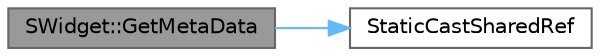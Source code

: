 digraph "SWidget::GetMetaData"
{
 // INTERACTIVE_SVG=YES
 // LATEX_PDF_SIZE
  bgcolor="transparent";
  edge [fontname=Helvetica,fontsize=10,labelfontname=Helvetica,labelfontsize=10];
  node [fontname=Helvetica,fontsize=10,shape=box,height=0.2,width=0.4];
  rankdir="LR";
  Node1 [id="Node000001",label="SWidget::GetMetaData",height=0.2,width=0.4,color="gray40", fillcolor="grey60", style="filled", fontcolor="black",tooltip="Get the metadata of the type provided."];
  Node1 -> Node2 [id="edge1_Node000001_Node000002",color="steelblue1",style="solid",tooltip=" "];
  Node2 [id="Node000002",label="StaticCastSharedRef",height=0.2,width=0.4,color="grey40", fillcolor="white", style="filled",URL="$d2/d17/SharedPointer_8h.html#ab7ac98c7372d34625ce8d975f9fc571f",tooltip="SharedPointer - Unreal smart pointer library."];
}
